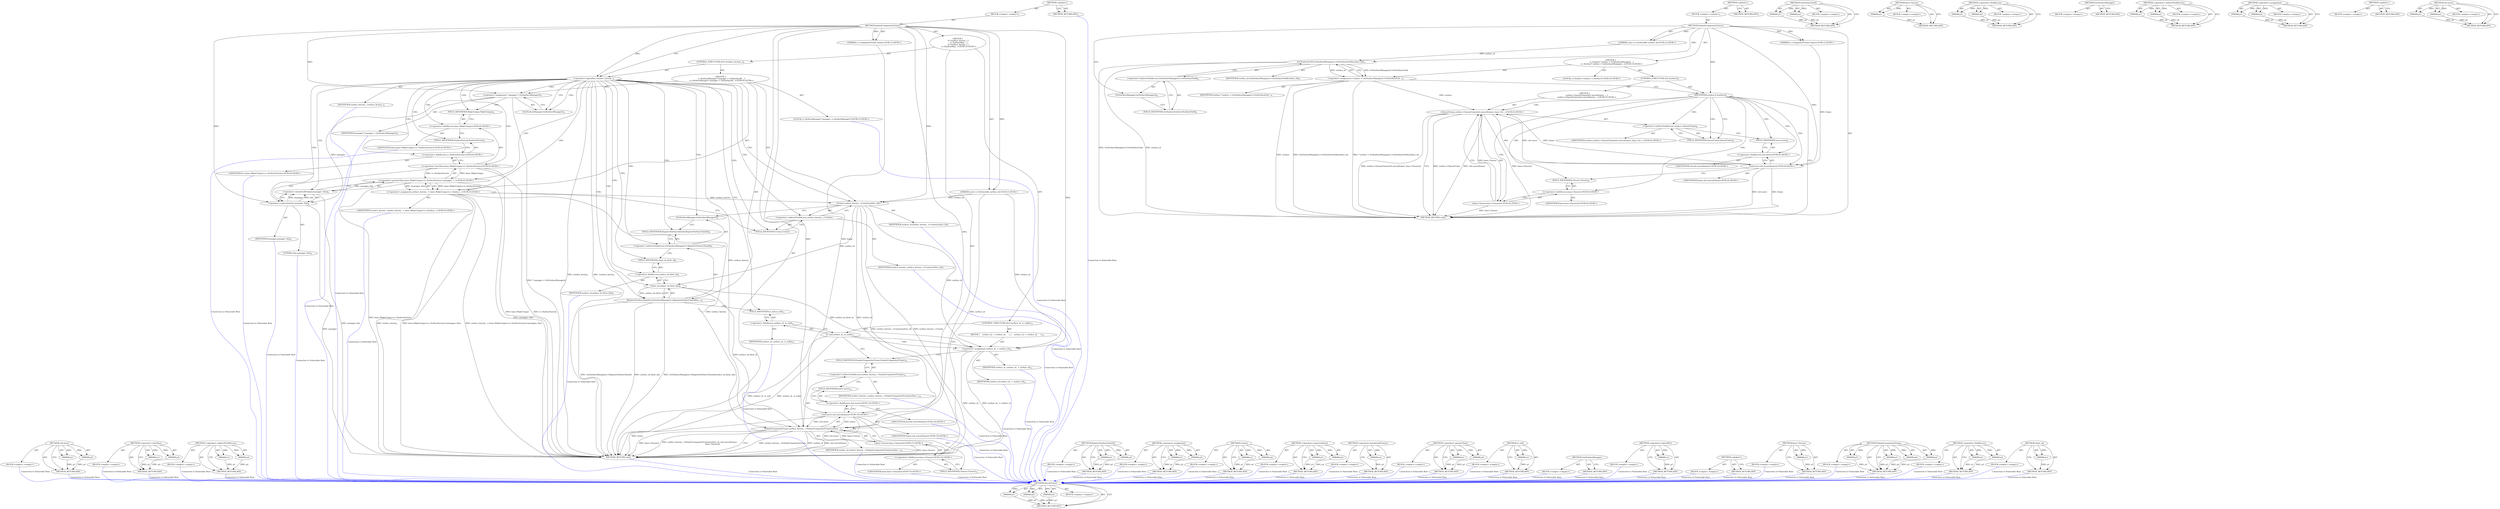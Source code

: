 digraph "client_id" {
vulnerable_75 [label=<(METHOD,QueueFrame)>];
vulnerable_76 [label=<(PARAM,p1)>];
vulnerable_77 [label=<(PARAM,p2)>];
vulnerable_78 [label=<(PARAM,p3)>];
vulnerable_79 [label=<(BLOCK,&lt;empty&gt;,&lt;empty&gt;)>];
vulnerable_80 [label=<(METHOD_RETURN,ANY)>];
vulnerable_6 [label=<(METHOD,&lt;global&gt;)<SUB>1</SUB>>];
vulnerable_7 [label=<(BLOCK,&lt;empty&gt;,&lt;empty&gt;)<SUB>1</SUB>>];
vulnerable_8 [label=<(METHOD,SubmitCompositorFrame)<SUB>1</SUB>>];
vulnerable_9 [label="<(PARAM,const cc::SurfaceId&amp; surface_id)<SUB>2</SUB>>"];
vulnerable_10 [label="<(PARAM,cc::CompositorFrame frame)<SUB>3</SUB>>"];
vulnerable_11 [label="<(BLOCK,{
    cc::Surface* surface = GetSurfaceManager(...,{
    cc::Surface* surface = GetSurfaceManager(...)<SUB>3</SUB>>"];
vulnerable_12 [label="<(LOCAL,cc.Surface* surface: cc.Surface*)<SUB>4</SUB>>"];
vulnerable_13 [label=<(&lt;operator&gt;.assignment,* surface = GetSurfaceManager()-&gt;GetSurfaceForI...)<SUB>4</SUB>>];
vulnerable_14 [label=<(IDENTIFIER,surface,* surface = GetSurfaceManager()-&gt;GetSurfaceForI...)<SUB>4</SUB>>];
vulnerable_15 [label=<(GetSurfaceForId,GetSurfaceManager()-&gt;GetSurfaceForId(surface_id))<SUB>4</SUB>>];
vulnerable_16 [label=<(&lt;operator&gt;.indirectFieldAccess,GetSurfaceManager()-&gt;GetSurfaceForId)<SUB>4</SUB>>];
vulnerable_17 [label=<(GetSurfaceManager,GetSurfaceManager())<SUB>4</SUB>>];
vulnerable_18 [label=<(FIELD_IDENTIFIER,GetSurfaceForId,GetSurfaceForId)<SUB>4</SUB>>];
vulnerable_19 [label=<(IDENTIFIER,surface_id,GetSurfaceManager()-&gt;GetSurfaceForId(surface_id))<SUB>4</SUB>>];
vulnerable_20 [label=<(CONTROL_STRUCTURE,IF,if (surface))<SUB>5</SUB>>];
vulnerable_21 [label=<(IDENTIFIER,surface,if (surface))<SUB>5</SUB>>];
vulnerable_22 [label="<(BLOCK,{
        surface-&gt;QueueFrame(std::move(frame),...,{
        surface-&gt;QueueFrame(std::move(frame),...)<SUB>5</SUB>>"];
vulnerable_23 [label="<(QueueFrame,surface-&gt;QueueFrame(std::move(frame), base::Clo...)<SUB>6</SUB>>"];
vulnerable_24 [label=<(&lt;operator&gt;.indirectFieldAccess,surface-&gt;QueueFrame)<SUB>6</SUB>>];
vulnerable_25 [label="<(IDENTIFIER,surface,surface-&gt;QueueFrame(std::move(frame), base::Clo...)<SUB>6</SUB>>"];
vulnerable_26 [label=<(FIELD_IDENTIFIER,QueueFrame,QueueFrame)<SUB>6</SUB>>];
vulnerable_27 [label="<(std.move,std::move(frame))<SUB>6</SUB>>"];
vulnerable_28 [label="<(&lt;operator&gt;.fieldAccess,std::move)<SUB>6</SUB>>"];
vulnerable_29 [label="<(IDENTIFIER,std,std::move(frame))<SUB>6</SUB>>"];
vulnerable_30 [label=<(FIELD_IDENTIFIER,move,move)<SUB>6</SUB>>];
vulnerable_31 [label="<(IDENTIFIER,frame,std::move(frame))<SUB>6</SUB>>"];
vulnerable_32 [label="<(base.Closure,base::Closure())<SUB>6</SUB>>"];
vulnerable_33 [label="<(&lt;operator&gt;.fieldAccess,base::Closure)<SUB>6</SUB>>"];
vulnerable_34 [label="<(IDENTIFIER,base,base::Closure())<SUB>6</SUB>>"];
vulnerable_35 [label=<(FIELD_IDENTIFIER,Closure,Closure)<SUB>6</SUB>>];
vulnerable_36 [label=<(METHOD_RETURN,void)<SUB>1</SUB>>];
vulnerable_38 [label=<(METHOD_RETURN,ANY)<SUB>1</SUB>>];
vulnerable_62 [label=<(METHOD,GetSurfaceForId)>];
vulnerable_63 [label=<(PARAM,p1)>];
vulnerable_64 [label=<(PARAM,p2)>];
vulnerable_65 [label=<(BLOCK,&lt;empty&gt;,&lt;empty&gt;)>];
vulnerable_66 [label=<(METHOD_RETURN,ANY)>];
vulnerable_91 [label=<(METHOD,base.Closure)>];
vulnerable_92 [label=<(PARAM,p1)>];
vulnerable_93 [label=<(BLOCK,&lt;empty&gt;,&lt;empty&gt;)>];
vulnerable_94 [label=<(METHOD_RETURN,ANY)>];
vulnerable_86 [label=<(METHOD,&lt;operator&gt;.fieldAccess)>];
vulnerable_87 [label=<(PARAM,p1)>];
vulnerable_88 [label=<(PARAM,p2)>];
vulnerable_89 [label=<(BLOCK,&lt;empty&gt;,&lt;empty&gt;)>];
vulnerable_90 [label=<(METHOD_RETURN,ANY)>];
vulnerable_72 [label=<(METHOD,GetSurfaceManager)>];
vulnerable_73 [label=<(BLOCK,&lt;empty&gt;,&lt;empty&gt;)>];
vulnerable_74 [label=<(METHOD_RETURN,ANY)>];
vulnerable_67 [label=<(METHOD,&lt;operator&gt;.indirectFieldAccess)>];
vulnerable_68 [label=<(PARAM,p1)>];
vulnerable_69 [label=<(PARAM,p2)>];
vulnerable_70 [label=<(BLOCK,&lt;empty&gt;,&lt;empty&gt;)>];
vulnerable_71 [label=<(METHOD_RETURN,ANY)>];
vulnerable_57 [label=<(METHOD,&lt;operator&gt;.assignment)>];
vulnerable_58 [label=<(PARAM,p1)>];
vulnerable_59 [label=<(PARAM,p2)>];
vulnerable_60 [label=<(BLOCK,&lt;empty&gt;,&lt;empty&gt;)>];
vulnerable_61 [label=<(METHOD_RETURN,ANY)>];
vulnerable_51 [label=<(METHOD,&lt;global&gt;)<SUB>1</SUB>>];
vulnerable_52 [label=<(BLOCK,&lt;empty&gt;,&lt;empty&gt;)>];
vulnerable_53 [label=<(METHOD_RETURN,ANY)>];
vulnerable_81 [label=<(METHOD,std.move)>];
vulnerable_82 [label=<(PARAM,p1)>];
vulnerable_83 [label=<(PARAM,p2)>];
vulnerable_84 [label=<(BLOCK,&lt;empty&gt;,&lt;empty&gt;)>];
vulnerable_85 [label=<(METHOD_RETURN,ANY)>];
fixed_157 [label=<(METHOD,std.move)>];
fixed_158 [label=<(PARAM,p1)>];
fixed_159 [label=<(PARAM,p2)>];
fixed_160 [label=<(BLOCK,&lt;empty&gt;,&lt;empty&gt;)>];
fixed_161 [label=<(METHOD_RETURN,ANY)>];
fixed_108 [label=<(METHOD,&lt;operator&gt;.lessThan)>];
fixed_109 [label=<(PARAM,p1)>];
fixed_110 [label=<(PARAM,p2)>];
fixed_111 [label=<(BLOCK,&lt;empty&gt;,&lt;empty&gt;)>];
fixed_112 [label=<(METHOD_RETURN,ANY)>];
fixed_132 [label=<(METHOD,&lt;operator&gt;.indirectFieldAccess)>];
fixed_133 [label=<(PARAM,p1)>];
fixed_134 [label=<(PARAM,p2)>];
fixed_135 [label=<(BLOCK,&lt;empty&gt;,&lt;empty&gt;)>];
fixed_136 [label=<(METHOD_RETURN,ANY)>];
fixed_6 [label=<(METHOD,&lt;global&gt;)<SUB>1</SUB>>];
fixed_7 [label=<(BLOCK,&lt;empty&gt;,&lt;empty&gt;)<SUB>1</SUB>>];
fixed_8 [label=<(METHOD,SubmitCompositorFrame)<SUB>1</SUB>>];
fixed_9 [label="<(PARAM,const cc::SurfaceId&amp; surface_id)<SUB>2</SUB>>"];
fixed_10 [label="<(PARAM,cc::CompositorFrame frame)<SUB>3</SUB>>"];
fixed_11 [label="<(BLOCK,{
  if (!surface_factory_) {
    cc::SurfaceMan...,{
  if (!surface_factory_) {
    cc::SurfaceMan...)<SUB>3</SUB>>"];
fixed_12 [label=<(CONTROL_STRUCTURE,IF,if (!surface_factory_))<SUB>4</SUB>>];
fixed_13 [label=<(&lt;operator&gt;.logicalNot,!surface_factory_)<SUB>4</SUB>>];
fixed_14 [label=<(IDENTIFIER,surface_factory_,!surface_factory_)<SUB>4</SUB>>];
fixed_15 [label="<(BLOCK,{
    cc::SurfaceManager* manager = GetSurfaceM...,{
    cc::SurfaceManager* manager = GetSurfaceM...)<SUB>4</SUB>>"];
fixed_16 [label="<(LOCAL,cc.SurfaceManager* manager: cc.SurfaceManager*)<SUB>5</SUB>>"];
fixed_17 [label=<(&lt;operator&gt;.assignment,* manager = GetSurfaceManager())<SUB>5</SUB>>];
fixed_18 [label=<(IDENTIFIER,manager,* manager = GetSurfaceManager())<SUB>5</SUB>>];
fixed_19 [label=<(GetSurfaceManager,GetSurfaceManager())<SUB>5</SUB>>];
fixed_20 [label="<(&lt;operator&gt;.assignment,surface_factory_ = base::MakeUnique&lt;cc::Surface...)<SUB>6</SUB>>"];
fixed_21 [label="<(IDENTIFIER,surface_factory_,surface_factory_ = base::MakeUnique&lt;cc::Surface...)<SUB>6</SUB>>"];
fixed_22 [label="<(&lt;operator&gt;.greaterThan,base::MakeUnique&lt;cc::SurfaceFactory&gt;(manager, t...)<SUB>6</SUB>>"];
fixed_23 [label="<(&lt;operator&gt;.lessThan,base::MakeUnique&lt;cc::SurfaceFactory)<SUB>6</SUB>>"];
fixed_24 [label="<(&lt;operator&gt;.fieldAccess,base::MakeUnique)<SUB>6</SUB>>"];
fixed_25 [label="<(IDENTIFIER,base,base::MakeUnique&lt;cc::SurfaceFactory)<SUB>6</SUB>>"];
fixed_26 [label=<(FIELD_IDENTIFIER,MakeUnique,MakeUnique)<SUB>6</SUB>>];
fixed_27 [label="<(&lt;operator&gt;.fieldAccess,cc::SurfaceFactory)<SUB>6</SUB>>"];
fixed_28 [label="<(IDENTIFIER,cc,base::MakeUnique&lt;cc::SurfaceFactory)<SUB>6</SUB>>"];
fixed_29 [label=<(FIELD_IDENTIFIER,SurfaceFactory,SurfaceFactory)<SUB>6</SUB>>];
fixed_30 [label=<(&lt;operator&gt;.bracketedPrimary,(manager, this))<SUB>6</SUB>>];
fixed_31 [label=<(&lt;operator&gt;.expressionList,manager, this)<SUB>6</SUB>>];
fixed_32 [label=<(IDENTIFIER,manager,manager, this)<SUB>6</SUB>>];
fixed_33 [label=<(LITERAL,this,manager, this)<SUB>6</SUB>>];
fixed_34 [label=<(Create,surface_factory_-&gt;Create(surface_id))<SUB>7</SUB>>];
fixed_35 [label=<(&lt;operator&gt;.indirectFieldAccess,surface_factory_-&gt;Create)<SUB>7</SUB>>];
fixed_36 [label=<(IDENTIFIER,surface_factory_,surface_factory_-&gt;Create(surface_id))<SUB>7</SUB>>];
fixed_37 [label=<(FIELD_IDENTIFIER,Create,Create)<SUB>7</SUB>>];
fixed_38 [label=<(IDENTIFIER,surface_id,surface_factory_-&gt;Create(surface_id))<SUB>7</SUB>>];
fixed_39 [label=<(RegisterSurfaceClientId,GetSurfaceManager()-&gt;RegisterSurfaceClientId(su...)<SUB>9</SUB>>];
fixed_40 [label=<(&lt;operator&gt;.indirectFieldAccess,GetSurfaceManager()-&gt;RegisterSurfaceClientId)<SUB>9</SUB>>];
fixed_41 [label=<(GetSurfaceManager,GetSurfaceManager())<SUB>9</SUB>>];
fixed_42 [label=<(FIELD_IDENTIFIER,RegisterSurfaceClientId,RegisterSurfaceClientId)<SUB>9</SUB>>];
fixed_43 [label=<(client_id,surface_id.client_id())<SUB>9</SUB>>];
fixed_44 [label=<(&lt;operator&gt;.fieldAccess,surface_id.client_id)<SUB>9</SUB>>];
fixed_45 [label=<(IDENTIFIER,surface_id,surface_id.client_id())<SUB>9</SUB>>];
fixed_46 [label=<(FIELD_IDENTIFIER,client_id,client_id)<SUB>9</SUB>>];
fixed_47 [label=<(CONTROL_STRUCTURE,IF,if (surface_id_.is_null()))<SUB>11</SUB>>];
fixed_48 [label=<(is_null,surface_id_.is_null())<SUB>11</SUB>>];
fixed_49 [label=<(&lt;operator&gt;.fieldAccess,surface_id_.is_null)<SUB>11</SUB>>];
fixed_50 [label=<(IDENTIFIER,surface_id_,surface_id_.is_null())<SUB>11</SUB>>];
fixed_51 [label=<(FIELD_IDENTIFIER,is_null,is_null)<SUB>11</SUB>>];
fixed_52 [label=<(BLOCK,{
    surface_id_ = surface_id;
     },{
    surface_id_ = surface_id;
     })<SUB>11</SUB>>];
fixed_53 [label=<(&lt;operator&gt;.assignment,surface_id_ = surface_id)<SUB>12</SUB>>];
fixed_54 [label=<(IDENTIFIER,surface_id_,surface_id_ = surface_id)<SUB>12</SUB>>];
fixed_55 [label=<(IDENTIFIER,surface_id,surface_id_ = surface_id)<SUB>12</SUB>>];
fixed_56 [label=<(SubmitCompositorFrame,surface_factory_-&gt;SubmitCompositorFrame(surface...)<SUB>14</SUB>>];
fixed_57 [label=<(&lt;operator&gt;.indirectFieldAccess,surface_factory_-&gt;SubmitCompositorFrame)<SUB>14</SUB>>];
fixed_58 [label=<(IDENTIFIER,surface_factory_,surface_factory_-&gt;SubmitCompositorFrame(surface...)<SUB>14</SUB>>];
fixed_59 [label=<(FIELD_IDENTIFIER,SubmitCompositorFrame,SubmitCompositorFrame)<SUB>14</SUB>>];
fixed_60 [label=<(IDENTIFIER,surface_id,surface_factory_-&gt;SubmitCompositorFrame(surface...)<SUB>14</SUB>>];
fixed_61 [label="<(std.move,std::move(frame))<SUB>14</SUB>>"];
fixed_62 [label="<(&lt;operator&gt;.fieldAccess,std::move)<SUB>14</SUB>>"];
fixed_63 [label="<(IDENTIFIER,std,std::move(frame))<SUB>14</SUB>>"];
fixed_64 [label=<(FIELD_IDENTIFIER,move,move)<SUB>14</SUB>>];
fixed_65 [label="<(IDENTIFIER,frame,std::move(frame))<SUB>14</SUB>>"];
fixed_66 [label="<(base.Closure,base::Closure())<SUB>15</SUB>>"];
fixed_67 [label="<(&lt;operator&gt;.fieldAccess,base::Closure)<SUB>15</SUB>>"];
fixed_68 [label="<(IDENTIFIER,base,base::Closure())<SUB>15</SUB>>"];
fixed_69 [label=<(FIELD_IDENTIFIER,Closure,Closure)<SUB>15</SUB>>];
fixed_70 [label=<(METHOD_RETURN,void)<SUB>1</SUB>>];
fixed_72 [label=<(METHOD_RETURN,ANY)<SUB>1</SUB>>];
fixed_137 [label=<(METHOD,RegisterSurfaceClientId)>];
fixed_138 [label=<(PARAM,p1)>];
fixed_139 [label=<(PARAM,p2)>];
fixed_140 [label=<(BLOCK,&lt;empty&gt;,&lt;empty&gt;)>];
fixed_141 [label=<(METHOD_RETURN,ANY)>];
fixed_95 [label=<(METHOD,&lt;operator&gt;.assignment)>];
fixed_96 [label=<(PARAM,p1)>];
fixed_97 [label=<(PARAM,p2)>];
fixed_98 [label=<(BLOCK,&lt;empty&gt;,&lt;empty&gt;)>];
fixed_99 [label=<(METHOD_RETURN,ANY)>];
fixed_127 [label=<(METHOD,Create)>];
fixed_128 [label=<(PARAM,p1)>];
fixed_129 [label=<(PARAM,p2)>];
fixed_130 [label=<(BLOCK,&lt;empty&gt;,&lt;empty&gt;)>];
fixed_131 [label=<(METHOD_RETURN,ANY)>];
fixed_122 [label=<(METHOD,&lt;operator&gt;.expressionList)>];
fixed_123 [label=<(PARAM,p1)>];
fixed_124 [label=<(PARAM,p2)>];
fixed_125 [label=<(BLOCK,&lt;empty&gt;,&lt;empty&gt;)>];
fixed_126 [label=<(METHOD_RETURN,ANY)>];
fixed_118 [label=<(METHOD,&lt;operator&gt;.bracketedPrimary)>];
fixed_119 [label=<(PARAM,p1)>];
fixed_120 [label=<(BLOCK,&lt;empty&gt;,&lt;empty&gt;)>];
fixed_121 [label=<(METHOD_RETURN,ANY)>];
fixed_103 [label=<(METHOD,&lt;operator&gt;.greaterThan)>];
fixed_104 [label=<(PARAM,p1)>];
fixed_105 [label=<(PARAM,p2)>];
fixed_106 [label=<(BLOCK,&lt;empty&gt;,&lt;empty&gt;)>];
fixed_107 [label=<(METHOD_RETURN,ANY)>];
fixed_146 [label=<(METHOD,is_null)>];
fixed_147 [label=<(PARAM,p1)>];
fixed_148 [label=<(BLOCK,&lt;empty&gt;,&lt;empty&gt;)>];
fixed_149 [label=<(METHOD_RETURN,ANY)>];
fixed_100 [label=<(METHOD,GetSurfaceManager)>];
fixed_101 [label=<(BLOCK,&lt;empty&gt;,&lt;empty&gt;)>];
fixed_102 [label=<(METHOD_RETURN,ANY)>];
fixed_91 [label=<(METHOD,&lt;operator&gt;.logicalNot)>];
fixed_92 [label=<(PARAM,p1)>];
fixed_93 [label=<(BLOCK,&lt;empty&gt;,&lt;empty&gt;)>];
fixed_94 [label=<(METHOD_RETURN,ANY)>];
fixed_85 [label=<(METHOD,&lt;global&gt;)<SUB>1</SUB>>];
fixed_86 [label=<(BLOCK,&lt;empty&gt;,&lt;empty&gt;)>];
fixed_87 [label=<(METHOD_RETURN,ANY)>];
fixed_162 [label=<(METHOD,base.Closure)>];
fixed_163 [label=<(PARAM,p1)>];
fixed_164 [label=<(BLOCK,&lt;empty&gt;,&lt;empty&gt;)>];
fixed_165 [label=<(METHOD_RETURN,ANY)>];
fixed_150 [label=<(METHOD,SubmitCompositorFrame)>];
fixed_151 [label=<(PARAM,p1)>];
fixed_152 [label=<(PARAM,p2)>];
fixed_153 [label=<(PARAM,p3)>];
fixed_154 [label=<(PARAM,p4)>];
fixed_155 [label=<(BLOCK,&lt;empty&gt;,&lt;empty&gt;)>];
fixed_156 [label=<(METHOD_RETURN,ANY)>];
fixed_113 [label=<(METHOD,&lt;operator&gt;.fieldAccess)>];
fixed_114 [label=<(PARAM,p1)>];
fixed_115 [label=<(PARAM,p2)>];
fixed_116 [label=<(BLOCK,&lt;empty&gt;,&lt;empty&gt;)>];
fixed_117 [label=<(METHOD_RETURN,ANY)>];
fixed_142 [label=<(METHOD,client_id)>];
fixed_143 [label=<(PARAM,p1)>];
fixed_144 [label=<(BLOCK,&lt;empty&gt;,&lt;empty&gt;)>];
fixed_145 [label=<(METHOD_RETURN,ANY)>];
vulnerable_75 -> vulnerable_76  [key=0, label="AST: "];
vulnerable_75 -> vulnerable_76  [key=1, label="DDG: "];
vulnerable_75 -> vulnerable_79  [key=0, label="AST: "];
vulnerable_75 -> vulnerable_77  [key=0, label="AST: "];
vulnerable_75 -> vulnerable_77  [key=1, label="DDG: "];
vulnerable_75 -> vulnerable_80  [key=0, label="AST: "];
vulnerable_75 -> vulnerable_80  [key=1, label="CFG: "];
vulnerable_75 -> vulnerable_78  [key=0, label="AST: "];
vulnerable_75 -> vulnerable_78  [key=1, label="DDG: "];
vulnerable_76 -> vulnerable_80  [key=0, label="DDG: p1"];
vulnerable_77 -> vulnerable_80  [key=0, label="DDG: p2"];
vulnerable_78 -> vulnerable_80  [key=0, label="DDG: p3"];
vulnerable_6 -> vulnerable_7  [key=0, label="AST: "];
vulnerable_6 -> vulnerable_38  [key=0, label="AST: "];
vulnerable_6 -> vulnerable_38  [key=1, label="CFG: "];
vulnerable_7 -> vulnerable_8  [key=0, label="AST: "];
vulnerable_8 -> vulnerable_9  [key=0, label="AST: "];
vulnerable_8 -> vulnerable_9  [key=1, label="DDG: "];
vulnerable_8 -> vulnerable_10  [key=0, label="AST: "];
vulnerable_8 -> vulnerable_10  [key=1, label="DDG: "];
vulnerable_8 -> vulnerable_11  [key=0, label="AST: "];
vulnerable_8 -> vulnerable_36  [key=0, label="AST: "];
vulnerable_8 -> vulnerable_17  [key=0, label="CFG: "];
vulnerable_8 -> vulnerable_21  [key=0, label="DDG: "];
vulnerable_8 -> vulnerable_15  [key=0, label="DDG: "];
vulnerable_8 -> vulnerable_27  [key=0, label="DDG: "];
vulnerable_9 -> vulnerable_15  [key=0, label="DDG: surface_id"];
vulnerable_10 -> vulnerable_27  [key=0, label="DDG: frame"];
vulnerable_11 -> vulnerable_12  [key=0, label="AST: "];
vulnerable_11 -> vulnerable_13  [key=0, label="AST: "];
vulnerable_11 -> vulnerable_20  [key=0, label="AST: "];
vulnerable_13 -> vulnerable_14  [key=0, label="AST: "];
vulnerable_13 -> vulnerable_15  [key=0, label="AST: "];
vulnerable_13 -> vulnerable_21  [key=0, label="CFG: "];
vulnerable_13 -> vulnerable_36  [key=0, label="DDG: surface"];
vulnerable_13 -> vulnerable_36  [key=1, label="DDG: GetSurfaceManager()-&gt;GetSurfaceForId(surface_id)"];
vulnerable_13 -> vulnerable_36  [key=2, label="DDG: * surface = GetSurfaceManager()-&gt;GetSurfaceForId(surface_id)"];
vulnerable_13 -> vulnerable_23  [key=0, label="DDG: surface"];
vulnerable_15 -> vulnerable_16  [key=0, label="AST: "];
vulnerable_15 -> vulnerable_19  [key=0, label="AST: "];
vulnerable_15 -> vulnerable_13  [key=0, label="CFG: "];
vulnerable_15 -> vulnerable_13  [key=1, label="DDG: GetSurfaceManager()-&gt;GetSurfaceForId"];
vulnerable_15 -> vulnerable_13  [key=2, label="DDG: surface_id"];
vulnerable_15 -> vulnerable_36  [key=0, label="DDG: GetSurfaceManager()-&gt;GetSurfaceForId"];
vulnerable_15 -> vulnerable_36  [key=1, label="DDG: surface_id"];
vulnerable_16 -> vulnerable_17  [key=0, label="AST: "];
vulnerable_16 -> vulnerable_18  [key=0, label="AST: "];
vulnerable_16 -> vulnerable_15  [key=0, label="CFG: "];
vulnerable_17 -> vulnerable_18  [key=0, label="CFG: "];
vulnerable_18 -> vulnerable_16  [key=0, label="CFG: "];
vulnerable_20 -> vulnerable_21  [key=0, label="AST: "];
vulnerable_20 -> vulnerable_22  [key=0, label="AST: "];
vulnerable_21 -> vulnerable_36  [key=0, label="CFG: "];
vulnerable_21 -> vulnerable_26  [key=0, label="CFG: "];
vulnerable_21 -> vulnerable_26  [key=1, label="CDG: "];
vulnerable_21 -> vulnerable_24  [key=0, label="CDG: "];
vulnerable_21 -> vulnerable_30  [key=0, label="CDG: "];
vulnerable_21 -> vulnerable_32  [key=0, label="CDG: "];
vulnerable_21 -> vulnerable_33  [key=0, label="CDG: "];
vulnerable_21 -> vulnerable_23  [key=0, label="CDG: "];
vulnerable_21 -> vulnerable_28  [key=0, label="CDG: "];
vulnerable_21 -> vulnerable_35  [key=0, label="CDG: "];
vulnerable_21 -> vulnerable_27  [key=0, label="CDG: "];
vulnerable_22 -> vulnerable_23  [key=0, label="AST: "];
vulnerable_23 -> vulnerable_24  [key=0, label="AST: "];
vulnerable_23 -> vulnerable_27  [key=0, label="AST: "];
vulnerable_23 -> vulnerable_32  [key=0, label="AST: "];
vulnerable_23 -> vulnerable_36  [key=0, label="CFG: "];
vulnerable_23 -> vulnerable_36  [key=1, label="DDG: surface-&gt;QueueFrame"];
vulnerable_23 -> vulnerable_36  [key=2, label="DDG: std::move(frame)"];
vulnerable_23 -> vulnerable_36  [key=3, label="DDG: base::Closure()"];
vulnerable_23 -> vulnerable_36  [key=4, label="DDG: surface-&gt;QueueFrame(std::move(frame), base::Closure())"];
vulnerable_24 -> vulnerable_25  [key=0, label="AST: "];
vulnerable_24 -> vulnerable_26  [key=0, label="AST: "];
vulnerable_24 -> vulnerable_30  [key=0, label="CFG: "];
vulnerable_26 -> vulnerable_24  [key=0, label="CFG: "];
vulnerable_27 -> vulnerable_28  [key=0, label="AST: "];
vulnerable_27 -> vulnerable_31  [key=0, label="AST: "];
vulnerable_27 -> vulnerable_35  [key=0, label="CFG: "];
vulnerable_27 -> vulnerable_36  [key=0, label="DDG: std::move"];
vulnerable_27 -> vulnerable_36  [key=1, label="DDG: frame"];
vulnerable_27 -> vulnerable_23  [key=0, label="DDG: std::move"];
vulnerable_27 -> vulnerable_23  [key=1, label="DDG: frame"];
vulnerable_28 -> vulnerable_29  [key=0, label="AST: "];
vulnerable_28 -> vulnerable_30  [key=0, label="AST: "];
vulnerable_28 -> vulnerable_27  [key=0, label="CFG: "];
vulnerable_30 -> vulnerable_28  [key=0, label="CFG: "];
vulnerable_32 -> vulnerable_33  [key=0, label="AST: "];
vulnerable_32 -> vulnerable_23  [key=0, label="CFG: "];
vulnerable_32 -> vulnerable_23  [key=1, label="DDG: base::Closure"];
vulnerable_32 -> vulnerable_36  [key=0, label="DDG: base::Closure"];
vulnerable_33 -> vulnerable_34  [key=0, label="AST: "];
vulnerable_33 -> vulnerable_35  [key=0, label="AST: "];
vulnerable_33 -> vulnerable_32  [key=0, label="CFG: "];
vulnerable_35 -> vulnerable_33  [key=0, label="CFG: "];
vulnerable_62 -> vulnerable_63  [key=0, label="AST: "];
vulnerable_62 -> vulnerable_63  [key=1, label="DDG: "];
vulnerable_62 -> vulnerable_65  [key=0, label="AST: "];
vulnerable_62 -> vulnerable_64  [key=0, label="AST: "];
vulnerable_62 -> vulnerable_64  [key=1, label="DDG: "];
vulnerable_62 -> vulnerable_66  [key=0, label="AST: "];
vulnerable_62 -> vulnerable_66  [key=1, label="CFG: "];
vulnerable_63 -> vulnerable_66  [key=0, label="DDG: p1"];
vulnerable_64 -> vulnerable_66  [key=0, label="DDG: p2"];
vulnerable_91 -> vulnerable_92  [key=0, label="AST: "];
vulnerable_91 -> vulnerable_92  [key=1, label="DDG: "];
vulnerable_91 -> vulnerable_93  [key=0, label="AST: "];
vulnerable_91 -> vulnerable_94  [key=0, label="AST: "];
vulnerable_91 -> vulnerable_94  [key=1, label="CFG: "];
vulnerable_92 -> vulnerable_94  [key=0, label="DDG: p1"];
vulnerable_86 -> vulnerable_87  [key=0, label="AST: "];
vulnerable_86 -> vulnerable_87  [key=1, label="DDG: "];
vulnerable_86 -> vulnerable_89  [key=0, label="AST: "];
vulnerable_86 -> vulnerable_88  [key=0, label="AST: "];
vulnerable_86 -> vulnerable_88  [key=1, label="DDG: "];
vulnerable_86 -> vulnerable_90  [key=0, label="AST: "];
vulnerable_86 -> vulnerable_90  [key=1, label="CFG: "];
vulnerable_87 -> vulnerable_90  [key=0, label="DDG: p1"];
vulnerable_88 -> vulnerable_90  [key=0, label="DDG: p2"];
vulnerable_72 -> vulnerable_73  [key=0, label="AST: "];
vulnerable_72 -> vulnerable_74  [key=0, label="AST: "];
vulnerable_72 -> vulnerable_74  [key=1, label="CFG: "];
vulnerable_67 -> vulnerable_68  [key=0, label="AST: "];
vulnerable_67 -> vulnerable_68  [key=1, label="DDG: "];
vulnerable_67 -> vulnerable_70  [key=0, label="AST: "];
vulnerable_67 -> vulnerable_69  [key=0, label="AST: "];
vulnerable_67 -> vulnerable_69  [key=1, label="DDG: "];
vulnerable_67 -> vulnerable_71  [key=0, label="AST: "];
vulnerable_67 -> vulnerable_71  [key=1, label="CFG: "];
vulnerable_68 -> vulnerable_71  [key=0, label="DDG: p1"];
vulnerable_69 -> vulnerable_71  [key=0, label="DDG: p2"];
vulnerable_57 -> vulnerable_58  [key=0, label="AST: "];
vulnerable_57 -> vulnerable_58  [key=1, label="DDG: "];
vulnerable_57 -> vulnerable_60  [key=0, label="AST: "];
vulnerable_57 -> vulnerable_59  [key=0, label="AST: "];
vulnerable_57 -> vulnerable_59  [key=1, label="DDG: "];
vulnerable_57 -> vulnerable_61  [key=0, label="AST: "];
vulnerable_57 -> vulnerable_61  [key=1, label="CFG: "];
vulnerable_58 -> vulnerable_61  [key=0, label="DDG: p1"];
vulnerable_59 -> vulnerable_61  [key=0, label="DDG: p2"];
vulnerable_51 -> vulnerable_52  [key=0, label="AST: "];
vulnerable_51 -> vulnerable_53  [key=0, label="AST: "];
vulnerable_51 -> vulnerable_53  [key=1, label="CFG: "];
vulnerable_81 -> vulnerable_82  [key=0, label="AST: "];
vulnerable_81 -> vulnerable_82  [key=1, label="DDG: "];
vulnerable_81 -> vulnerable_84  [key=0, label="AST: "];
vulnerable_81 -> vulnerable_83  [key=0, label="AST: "];
vulnerable_81 -> vulnerable_83  [key=1, label="DDG: "];
vulnerable_81 -> vulnerable_85  [key=0, label="AST: "];
vulnerable_81 -> vulnerable_85  [key=1, label="CFG: "];
vulnerable_82 -> vulnerable_85  [key=0, label="DDG: p1"];
vulnerable_83 -> vulnerable_85  [key=0, label="DDG: p2"];
fixed_157 -> fixed_158  [key=0, label="AST: "];
fixed_157 -> fixed_158  [key=1, label="DDG: "];
fixed_157 -> fixed_160  [key=0, label="AST: "];
fixed_157 -> fixed_159  [key=0, label="AST: "];
fixed_157 -> fixed_159  [key=1, label="DDG: "];
fixed_157 -> fixed_161  [key=0, label="AST: "];
fixed_157 -> fixed_161  [key=1, label="CFG: "];
fixed_158 -> fixed_161  [key=0, label="DDG: p1"];
fixed_159 -> fixed_161  [key=0, label="DDG: p2"];
fixed_160 -> vulnerable_75  [color=blue, key=0, label="Connection to Vulnerable Root", penwidth="2.0", style=dashed];
fixed_161 -> vulnerable_75  [color=blue, key=0, label="Connection to Vulnerable Root", penwidth="2.0", style=dashed];
fixed_108 -> fixed_109  [key=0, label="AST: "];
fixed_108 -> fixed_109  [key=1, label="DDG: "];
fixed_108 -> fixed_111  [key=0, label="AST: "];
fixed_108 -> fixed_110  [key=0, label="AST: "];
fixed_108 -> fixed_110  [key=1, label="DDG: "];
fixed_108 -> fixed_112  [key=0, label="AST: "];
fixed_108 -> fixed_112  [key=1, label="CFG: "];
fixed_109 -> fixed_112  [key=0, label="DDG: p1"];
fixed_110 -> fixed_112  [key=0, label="DDG: p2"];
fixed_111 -> vulnerable_75  [color=blue, key=0, label="Connection to Vulnerable Root", penwidth="2.0", style=dashed];
fixed_112 -> vulnerable_75  [color=blue, key=0, label="Connection to Vulnerable Root", penwidth="2.0", style=dashed];
fixed_132 -> fixed_133  [key=0, label="AST: "];
fixed_132 -> fixed_133  [key=1, label="DDG: "];
fixed_132 -> fixed_135  [key=0, label="AST: "];
fixed_132 -> fixed_134  [key=0, label="AST: "];
fixed_132 -> fixed_134  [key=1, label="DDG: "];
fixed_132 -> fixed_136  [key=0, label="AST: "];
fixed_132 -> fixed_136  [key=1, label="CFG: "];
fixed_133 -> fixed_136  [key=0, label="DDG: p1"];
fixed_134 -> fixed_136  [key=0, label="DDG: p2"];
fixed_135 -> vulnerable_75  [color=blue, key=0, label="Connection to Vulnerable Root", penwidth="2.0", style=dashed];
fixed_136 -> vulnerable_75  [color=blue, key=0, label="Connection to Vulnerable Root", penwidth="2.0", style=dashed];
fixed_6 -> fixed_7  [key=0, label="AST: "];
fixed_6 -> fixed_72  [key=0, label="AST: "];
fixed_6 -> fixed_72  [key=1, label="CFG: "];
fixed_7 -> fixed_8  [key=0, label="AST: "];
fixed_8 -> fixed_9  [key=0, label="AST: "];
fixed_8 -> fixed_9  [key=1, label="DDG: "];
fixed_8 -> fixed_10  [key=0, label="AST: "];
fixed_8 -> fixed_10  [key=1, label="DDG: "];
fixed_8 -> fixed_11  [key=0, label="AST: "];
fixed_8 -> fixed_70  [key=0, label="AST: "];
fixed_8 -> fixed_13  [key=0, label="CFG: "];
fixed_8 -> fixed_13  [key=1, label="DDG: "];
fixed_8 -> fixed_56  [key=0, label="DDG: "];
fixed_8 -> fixed_17  [key=0, label="DDG: "];
fixed_8 -> fixed_53  [key=0, label="DDG: "];
fixed_8 -> fixed_61  [key=0, label="DDG: "];
fixed_8 -> fixed_34  [key=0, label="DDG: "];
fixed_8 -> fixed_31  [key=0, label="DDG: "];
fixed_9 -> fixed_56  [key=0, label="DDG: surface_id"];
fixed_9 -> fixed_53  [key=0, label="DDG: surface_id"];
fixed_9 -> fixed_34  [key=0, label="DDG: surface_id"];
fixed_10 -> fixed_61  [key=0, label="DDG: frame"];
fixed_11 -> fixed_12  [key=0, label="AST: "];
fixed_11 -> fixed_47  [key=0, label="AST: "];
fixed_11 -> fixed_56  [key=0, label="AST: "];
fixed_12 -> fixed_13  [key=0, label="AST: "];
fixed_12 -> fixed_15  [key=0, label="AST: "];
fixed_13 -> fixed_14  [key=0, label="AST: "];
fixed_13 -> fixed_19  [key=0, label="CFG: "];
fixed_13 -> fixed_19  [key=1, label="CDG: "];
fixed_13 -> fixed_51  [key=0, label="CFG: "];
fixed_13 -> fixed_70  [key=0, label="DDG: surface_factory_"];
fixed_13 -> fixed_70  [key=1, label="DDG: !surface_factory_"];
fixed_13 -> fixed_56  [key=0, label="DDG: surface_factory_"];
fixed_13 -> fixed_24  [key=0, label="CDG: "];
fixed_13 -> fixed_17  [key=0, label="CDG: "];
fixed_13 -> fixed_30  [key=0, label="CDG: "];
fixed_13 -> fixed_34  [key=0, label="CDG: "];
fixed_13 -> fixed_26  [key=0, label="CDG: "];
fixed_13 -> fixed_42  [key=0, label="CDG: "];
fixed_13 -> fixed_23  [key=0, label="CDG: "];
fixed_13 -> fixed_37  [key=0, label="CDG: "];
fixed_13 -> fixed_46  [key=0, label="CDG: "];
fixed_13 -> fixed_20  [key=0, label="CDG: "];
fixed_13 -> fixed_22  [key=0, label="CDG: "];
fixed_13 -> fixed_41  [key=0, label="CDG: "];
fixed_13 -> fixed_27  [key=0, label="CDG: "];
fixed_13 -> fixed_40  [key=0, label="CDG: "];
fixed_13 -> fixed_29  [key=0, label="CDG: "];
fixed_13 -> fixed_44  [key=0, label="CDG: "];
fixed_13 -> fixed_35  [key=0, label="CDG: "];
fixed_13 -> fixed_39  [key=0, label="CDG: "];
fixed_13 -> fixed_31  [key=0, label="CDG: "];
fixed_13 -> fixed_43  [key=0, label="CDG: "];
fixed_14 -> vulnerable_75  [color=blue, key=0, label="Connection to Vulnerable Root", penwidth="2.0", style=dashed];
fixed_15 -> fixed_16  [key=0, label="AST: "];
fixed_15 -> fixed_17  [key=0, label="AST: "];
fixed_15 -> fixed_20  [key=0, label="AST: "];
fixed_15 -> fixed_34  [key=0, label="AST: "];
fixed_15 -> fixed_39  [key=0, label="AST: "];
fixed_16 -> vulnerable_75  [color=blue, key=0, label="Connection to Vulnerable Root", penwidth="2.0", style=dashed];
fixed_17 -> fixed_18  [key=0, label="AST: "];
fixed_17 -> fixed_19  [key=0, label="AST: "];
fixed_17 -> fixed_26  [key=0, label="CFG: "];
fixed_17 -> fixed_70  [key=0, label="DDG: * manager = GetSurfaceManager()"];
fixed_17 -> fixed_31  [key=0, label="DDG: manager"];
fixed_18 -> vulnerable_75  [color=blue, key=0, label="Connection to Vulnerable Root", penwidth="2.0", style=dashed];
fixed_19 -> fixed_17  [key=0, label="CFG: "];
fixed_20 -> fixed_21  [key=0, label="AST: "];
fixed_20 -> fixed_22  [key=0, label="AST: "];
fixed_20 -> fixed_37  [key=0, label="CFG: "];
fixed_20 -> fixed_70  [key=0, label="DDG: surface_factory_"];
fixed_20 -> fixed_70  [key=1, label="DDG: base::MakeUnique&lt;cc::SurfaceFactory&gt;(manager, this)"];
fixed_20 -> fixed_70  [key=2, label="DDG: surface_factory_ = base::MakeUnique&lt;cc::SurfaceFactory&gt;(manager, this)"];
fixed_20 -> fixed_56  [key=0, label="DDG: surface_factory_"];
fixed_20 -> fixed_34  [key=0, label="DDG: surface_factory_"];
fixed_21 -> vulnerable_75  [color=blue, key=0, label="Connection to Vulnerable Root", penwidth="2.0", style=dashed];
fixed_22 -> fixed_23  [key=0, label="AST: "];
fixed_22 -> fixed_30  [key=0, label="AST: "];
fixed_22 -> fixed_20  [key=0, label="CFG: "];
fixed_22 -> fixed_20  [key=1, label="DDG: base::MakeUnique&lt;cc::SurfaceFactory"];
fixed_22 -> fixed_20  [key=2, label="DDG: (manager, this)"];
fixed_22 -> fixed_70  [key=0, label="DDG: base::MakeUnique&lt;cc::SurfaceFactory"];
fixed_22 -> fixed_70  [key=1, label="DDG: (manager, this)"];
fixed_23 -> fixed_24  [key=0, label="AST: "];
fixed_23 -> fixed_27  [key=0, label="AST: "];
fixed_23 -> fixed_31  [key=0, label="CFG: "];
fixed_23 -> fixed_70  [key=0, label="DDG: base::MakeUnique"];
fixed_23 -> fixed_70  [key=1, label="DDG: cc::SurfaceFactory"];
fixed_23 -> fixed_22  [key=0, label="DDG: base::MakeUnique"];
fixed_23 -> fixed_22  [key=1, label="DDG: cc::SurfaceFactory"];
fixed_24 -> fixed_25  [key=0, label="AST: "];
fixed_24 -> fixed_26  [key=0, label="AST: "];
fixed_24 -> fixed_29  [key=0, label="CFG: "];
fixed_25 -> vulnerable_75  [color=blue, key=0, label="Connection to Vulnerable Root", penwidth="2.0", style=dashed];
fixed_26 -> fixed_24  [key=0, label="CFG: "];
fixed_27 -> fixed_28  [key=0, label="AST: "];
fixed_27 -> fixed_29  [key=0, label="AST: "];
fixed_27 -> fixed_23  [key=0, label="CFG: "];
fixed_28 -> vulnerable_75  [color=blue, key=0, label="Connection to Vulnerable Root", penwidth="2.0", style=dashed];
fixed_29 -> fixed_27  [key=0, label="CFG: "];
fixed_30 -> fixed_31  [key=0, label="AST: "];
fixed_30 -> fixed_22  [key=0, label="CFG: "];
fixed_30 -> fixed_22  [key=1, label="DDG: manager, this"];
fixed_30 -> fixed_70  [key=0, label="DDG: manager, this"];
fixed_31 -> fixed_32  [key=0, label="AST: "];
fixed_31 -> fixed_33  [key=0, label="AST: "];
fixed_31 -> fixed_30  [key=0, label="CFG: "];
fixed_31 -> fixed_30  [key=1, label="DDG: manager"];
fixed_31 -> fixed_30  [key=2, label="DDG: this"];
fixed_31 -> fixed_70  [key=0, label="DDG: manager"];
fixed_32 -> vulnerable_75  [color=blue, key=0, label="Connection to Vulnerable Root", penwidth="2.0", style=dashed];
fixed_33 -> vulnerable_75  [color=blue, key=0, label="Connection to Vulnerable Root", penwidth="2.0", style=dashed];
fixed_34 -> fixed_35  [key=0, label="AST: "];
fixed_34 -> fixed_38  [key=0, label="AST: "];
fixed_34 -> fixed_41  [key=0, label="CFG: "];
fixed_34 -> fixed_70  [key=0, label="DDG: surface_factory_-&gt;Create"];
fixed_34 -> fixed_70  [key=1, label="DDG: surface_factory_-&gt;Create(surface_id)"];
fixed_34 -> fixed_56  [key=0, label="DDG: surface_id"];
fixed_34 -> fixed_53  [key=0, label="DDG: surface_id"];
fixed_34 -> fixed_43  [key=0, label="DDG: surface_id"];
fixed_35 -> fixed_36  [key=0, label="AST: "];
fixed_35 -> fixed_37  [key=0, label="AST: "];
fixed_35 -> fixed_34  [key=0, label="CFG: "];
fixed_36 -> vulnerable_75  [color=blue, key=0, label="Connection to Vulnerable Root", penwidth="2.0", style=dashed];
fixed_37 -> fixed_35  [key=0, label="CFG: "];
fixed_38 -> vulnerable_75  [color=blue, key=0, label="Connection to Vulnerable Root", penwidth="2.0", style=dashed];
fixed_39 -> fixed_40  [key=0, label="AST: "];
fixed_39 -> fixed_43  [key=0, label="AST: "];
fixed_39 -> fixed_51  [key=0, label="CFG: "];
fixed_39 -> fixed_70  [key=0, label="DDG: GetSurfaceManager()-&gt;RegisterSurfaceClientId"];
fixed_39 -> fixed_70  [key=1, label="DDG: surface_id.client_id()"];
fixed_39 -> fixed_70  [key=2, label="DDG: GetSurfaceManager()-&gt;RegisterSurfaceClientId(surface_id.client_id())"];
fixed_40 -> fixed_41  [key=0, label="AST: "];
fixed_40 -> fixed_42  [key=0, label="AST: "];
fixed_40 -> fixed_46  [key=0, label="CFG: "];
fixed_41 -> fixed_42  [key=0, label="CFG: "];
fixed_42 -> fixed_40  [key=0, label="CFG: "];
fixed_43 -> fixed_44  [key=0, label="AST: "];
fixed_43 -> fixed_39  [key=0, label="CFG: "];
fixed_43 -> fixed_39  [key=1, label="DDG: surface_id.client_id"];
fixed_43 -> fixed_56  [key=0, label="DDG: surface_id.client_id"];
fixed_43 -> fixed_53  [key=0, label="DDG: surface_id.client_id"];
fixed_44 -> fixed_45  [key=0, label="AST: "];
fixed_44 -> fixed_46  [key=0, label="AST: "];
fixed_44 -> fixed_43  [key=0, label="CFG: "];
fixed_45 -> vulnerable_75  [color=blue, key=0, label="Connection to Vulnerable Root", penwidth="2.0", style=dashed];
fixed_46 -> fixed_44  [key=0, label="CFG: "];
fixed_47 -> fixed_48  [key=0, label="AST: "];
fixed_47 -> fixed_52  [key=0, label="AST: "];
fixed_48 -> fixed_49  [key=0, label="AST: "];
fixed_48 -> fixed_53  [key=0, label="CFG: "];
fixed_48 -> fixed_53  [key=1, label="CDG: "];
fixed_48 -> fixed_59  [key=0, label="CFG: "];
fixed_48 -> fixed_70  [key=0, label="DDG: surface_id_.is_null"];
fixed_48 -> fixed_70  [key=1, label="DDG: surface_id_.is_null()"];
fixed_49 -> fixed_50  [key=0, label="AST: "];
fixed_49 -> fixed_51  [key=0, label="AST: "];
fixed_49 -> fixed_48  [key=0, label="CFG: "];
fixed_50 -> vulnerable_75  [color=blue, key=0, label="Connection to Vulnerable Root", penwidth="2.0", style=dashed];
fixed_51 -> fixed_49  [key=0, label="CFG: "];
fixed_52 -> fixed_53  [key=0, label="AST: "];
fixed_53 -> fixed_54  [key=0, label="AST: "];
fixed_53 -> fixed_55  [key=0, label="AST: "];
fixed_53 -> fixed_59  [key=0, label="CFG: "];
fixed_53 -> fixed_70  [key=0, label="DDG: surface_id_"];
fixed_53 -> fixed_70  [key=1, label="DDG: surface_id_ = surface_id"];
fixed_54 -> vulnerable_75  [color=blue, key=0, label="Connection to Vulnerable Root", penwidth="2.0", style=dashed];
fixed_55 -> vulnerable_75  [color=blue, key=0, label="Connection to Vulnerable Root", penwidth="2.0", style=dashed];
fixed_56 -> fixed_57  [key=0, label="AST: "];
fixed_56 -> fixed_60  [key=0, label="AST: "];
fixed_56 -> fixed_61  [key=0, label="AST: "];
fixed_56 -> fixed_66  [key=0, label="AST: "];
fixed_56 -> fixed_70  [key=0, label="CFG: "];
fixed_56 -> fixed_70  [key=1, label="DDG: surface_factory_-&gt;SubmitCompositorFrame"];
fixed_56 -> fixed_70  [key=2, label="DDG: surface_id"];
fixed_56 -> fixed_70  [key=3, label="DDG: std::move(frame)"];
fixed_56 -> fixed_70  [key=4, label="DDG: base::Closure()"];
fixed_56 -> fixed_70  [key=5, label="DDG: surface_factory_-&gt;SubmitCompositorFrame(surface_id, std::move(frame),
                                            base::Closure())"];
fixed_57 -> fixed_58  [key=0, label="AST: "];
fixed_57 -> fixed_59  [key=0, label="AST: "];
fixed_57 -> fixed_64  [key=0, label="CFG: "];
fixed_58 -> vulnerable_75  [color=blue, key=0, label="Connection to Vulnerable Root", penwidth="2.0", style=dashed];
fixed_59 -> fixed_57  [key=0, label="CFG: "];
fixed_60 -> vulnerable_75  [color=blue, key=0, label="Connection to Vulnerable Root", penwidth="2.0", style=dashed];
fixed_61 -> fixed_62  [key=0, label="AST: "];
fixed_61 -> fixed_65  [key=0, label="AST: "];
fixed_61 -> fixed_69  [key=0, label="CFG: "];
fixed_61 -> fixed_70  [key=0, label="DDG: std::move"];
fixed_61 -> fixed_70  [key=1, label="DDG: frame"];
fixed_61 -> fixed_56  [key=0, label="DDG: std::move"];
fixed_61 -> fixed_56  [key=1, label="DDG: frame"];
fixed_62 -> fixed_63  [key=0, label="AST: "];
fixed_62 -> fixed_64  [key=0, label="AST: "];
fixed_62 -> fixed_61  [key=0, label="CFG: "];
fixed_63 -> vulnerable_75  [color=blue, key=0, label="Connection to Vulnerable Root", penwidth="2.0", style=dashed];
fixed_64 -> fixed_62  [key=0, label="CFG: "];
fixed_65 -> vulnerable_75  [color=blue, key=0, label="Connection to Vulnerable Root", penwidth="2.0", style=dashed];
fixed_66 -> fixed_67  [key=0, label="AST: "];
fixed_66 -> fixed_56  [key=0, label="CFG: "];
fixed_66 -> fixed_56  [key=1, label="DDG: base::Closure"];
fixed_66 -> fixed_70  [key=0, label="DDG: base::Closure"];
fixed_67 -> fixed_68  [key=0, label="AST: "];
fixed_67 -> fixed_69  [key=0, label="AST: "];
fixed_67 -> fixed_66  [key=0, label="CFG: "];
fixed_68 -> vulnerable_75  [color=blue, key=0, label="Connection to Vulnerable Root", penwidth="2.0", style=dashed];
fixed_69 -> fixed_67  [key=0, label="CFG: "];
fixed_70 -> vulnerable_75  [color=blue, key=0, label="Connection to Vulnerable Root", penwidth="2.0", style=dashed];
fixed_72 -> vulnerable_75  [color=blue, key=0, label="Connection to Vulnerable Root", penwidth="2.0", style=dashed];
fixed_137 -> fixed_138  [key=0, label="AST: "];
fixed_137 -> fixed_138  [key=1, label="DDG: "];
fixed_137 -> fixed_140  [key=0, label="AST: "];
fixed_137 -> fixed_139  [key=0, label="AST: "];
fixed_137 -> fixed_139  [key=1, label="DDG: "];
fixed_137 -> fixed_141  [key=0, label="AST: "];
fixed_137 -> fixed_141  [key=1, label="CFG: "];
fixed_138 -> fixed_141  [key=0, label="DDG: p1"];
fixed_139 -> fixed_141  [key=0, label="DDG: p2"];
fixed_140 -> vulnerable_75  [color=blue, key=0, label="Connection to Vulnerable Root", penwidth="2.0", style=dashed];
fixed_141 -> vulnerable_75  [color=blue, key=0, label="Connection to Vulnerable Root", penwidth="2.0", style=dashed];
fixed_95 -> fixed_96  [key=0, label="AST: "];
fixed_95 -> fixed_96  [key=1, label="DDG: "];
fixed_95 -> fixed_98  [key=0, label="AST: "];
fixed_95 -> fixed_97  [key=0, label="AST: "];
fixed_95 -> fixed_97  [key=1, label="DDG: "];
fixed_95 -> fixed_99  [key=0, label="AST: "];
fixed_95 -> fixed_99  [key=1, label="CFG: "];
fixed_96 -> fixed_99  [key=0, label="DDG: p1"];
fixed_97 -> fixed_99  [key=0, label="DDG: p2"];
fixed_98 -> vulnerable_75  [color=blue, key=0, label="Connection to Vulnerable Root", penwidth="2.0", style=dashed];
fixed_99 -> vulnerable_75  [color=blue, key=0, label="Connection to Vulnerable Root", penwidth="2.0", style=dashed];
fixed_127 -> fixed_128  [key=0, label="AST: "];
fixed_127 -> fixed_128  [key=1, label="DDG: "];
fixed_127 -> fixed_130  [key=0, label="AST: "];
fixed_127 -> fixed_129  [key=0, label="AST: "];
fixed_127 -> fixed_129  [key=1, label="DDG: "];
fixed_127 -> fixed_131  [key=0, label="AST: "];
fixed_127 -> fixed_131  [key=1, label="CFG: "];
fixed_128 -> fixed_131  [key=0, label="DDG: p1"];
fixed_129 -> fixed_131  [key=0, label="DDG: p2"];
fixed_130 -> vulnerable_75  [color=blue, key=0, label="Connection to Vulnerable Root", penwidth="2.0", style=dashed];
fixed_131 -> vulnerable_75  [color=blue, key=0, label="Connection to Vulnerable Root", penwidth="2.0", style=dashed];
fixed_122 -> fixed_123  [key=0, label="AST: "];
fixed_122 -> fixed_123  [key=1, label="DDG: "];
fixed_122 -> fixed_125  [key=0, label="AST: "];
fixed_122 -> fixed_124  [key=0, label="AST: "];
fixed_122 -> fixed_124  [key=1, label="DDG: "];
fixed_122 -> fixed_126  [key=0, label="AST: "];
fixed_122 -> fixed_126  [key=1, label="CFG: "];
fixed_123 -> fixed_126  [key=0, label="DDG: p1"];
fixed_124 -> fixed_126  [key=0, label="DDG: p2"];
fixed_125 -> vulnerable_75  [color=blue, key=0, label="Connection to Vulnerable Root", penwidth="2.0", style=dashed];
fixed_126 -> vulnerable_75  [color=blue, key=0, label="Connection to Vulnerable Root", penwidth="2.0", style=dashed];
fixed_118 -> fixed_119  [key=0, label="AST: "];
fixed_118 -> fixed_119  [key=1, label="DDG: "];
fixed_118 -> fixed_120  [key=0, label="AST: "];
fixed_118 -> fixed_121  [key=0, label="AST: "];
fixed_118 -> fixed_121  [key=1, label="CFG: "];
fixed_119 -> fixed_121  [key=0, label="DDG: p1"];
fixed_120 -> vulnerable_75  [color=blue, key=0, label="Connection to Vulnerable Root", penwidth="2.0", style=dashed];
fixed_121 -> vulnerable_75  [color=blue, key=0, label="Connection to Vulnerable Root", penwidth="2.0", style=dashed];
fixed_103 -> fixed_104  [key=0, label="AST: "];
fixed_103 -> fixed_104  [key=1, label="DDG: "];
fixed_103 -> fixed_106  [key=0, label="AST: "];
fixed_103 -> fixed_105  [key=0, label="AST: "];
fixed_103 -> fixed_105  [key=1, label="DDG: "];
fixed_103 -> fixed_107  [key=0, label="AST: "];
fixed_103 -> fixed_107  [key=1, label="CFG: "];
fixed_104 -> fixed_107  [key=0, label="DDG: p1"];
fixed_105 -> fixed_107  [key=0, label="DDG: p2"];
fixed_106 -> vulnerable_75  [color=blue, key=0, label="Connection to Vulnerable Root", penwidth="2.0", style=dashed];
fixed_107 -> vulnerable_75  [color=blue, key=0, label="Connection to Vulnerable Root", penwidth="2.0", style=dashed];
fixed_146 -> fixed_147  [key=0, label="AST: "];
fixed_146 -> fixed_147  [key=1, label="DDG: "];
fixed_146 -> fixed_148  [key=0, label="AST: "];
fixed_146 -> fixed_149  [key=0, label="AST: "];
fixed_146 -> fixed_149  [key=1, label="CFG: "];
fixed_147 -> fixed_149  [key=0, label="DDG: p1"];
fixed_148 -> vulnerable_75  [color=blue, key=0, label="Connection to Vulnerable Root", penwidth="2.0", style=dashed];
fixed_149 -> vulnerable_75  [color=blue, key=0, label="Connection to Vulnerable Root", penwidth="2.0", style=dashed];
fixed_100 -> fixed_101  [key=0, label="AST: "];
fixed_100 -> fixed_102  [key=0, label="AST: "];
fixed_100 -> fixed_102  [key=1, label="CFG: "];
fixed_101 -> vulnerable_75  [color=blue, key=0, label="Connection to Vulnerable Root", penwidth="2.0", style=dashed];
fixed_102 -> vulnerable_75  [color=blue, key=0, label="Connection to Vulnerable Root", penwidth="2.0", style=dashed];
fixed_91 -> fixed_92  [key=0, label="AST: "];
fixed_91 -> fixed_92  [key=1, label="DDG: "];
fixed_91 -> fixed_93  [key=0, label="AST: "];
fixed_91 -> fixed_94  [key=0, label="AST: "];
fixed_91 -> fixed_94  [key=1, label="CFG: "];
fixed_92 -> fixed_94  [key=0, label="DDG: p1"];
fixed_93 -> vulnerable_75  [color=blue, key=0, label="Connection to Vulnerable Root", penwidth="2.0", style=dashed];
fixed_94 -> vulnerable_75  [color=blue, key=0, label="Connection to Vulnerable Root", penwidth="2.0", style=dashed];
fixed_85 -> fixed_86  [key=0, label="AST: "];
fixed_85 -> fixed_87  [key=0, label="AST: "];
fixed_85 -> fixed_87  [key=1, label="CFG: "];
fixed_86 -> vulnerable_75  [color=blue, key=0, label="Connection to Vulnerable Root", penwidth="2.0", style=dashed];
fixed_87 -> vulnerable_75  [color=blue, key=0, label="Connection to Vulnerable Root", penwidth="2.0", style=dashed];
fixed_162 -> fixed_163  [key=0, label="AST: "];
fixed_162 -> fixed_163  [key=1, label="DDG: "];
fixed_162 -> fixed_164  [key=0, label="AST: "];
fixed_162 -> fixed_165  [key=0, label="AST: "];
fixed_162 -> fixed_165  [key=1, label="CFG: "];
fixed_163 -> fixed_165  [key=0, label="DDG: p1"];
fixed_164 -> vulnerable_75  [color=blue, key=0, label="Connection to Vulnerable Root", penwidth="2.0", style=dashed];
fixed_165 -> vulnerable_75  [color=blue, key=0, label="Connection to Vulnerable Root", penwidth="2.0", style=dashed];
fixed_150 -> fixed_151  [key=0, label="AST: "];
fixed_150 -> fixed_151  [key=1, label="DDG: "];
fixed_150 -> fixed_155  [key=0, label="AST: "];
fixed_150 -> fixed_152  [key=0, label="AST: "];
fixed_150 -> fixed_152  [key=1, label="DDG: "];
fixed_150 -> fixed_156  [key=0, label="AST: "];
fixed_150 -> fixed_156  [key=1, label="CFG: "];
fixed_150 -> fixed_153  [key=0, label="AST: "];
fixed_150 -> fixed_153  [key=1, label="DDG: "];
fixed_150 -> fixed_154  [key=0, label="AST: "];
fixed_150 -> fixed_154  [key=1, label="DDG: "];
fixed_151 -> fixed_156  [key=0, label="DDG: p1"];
fixed_152 -> fixed_156  [key=0, label="DDG: p2"];
fixed_153 -> fixed_156  [key=0, label="DDG: p3"];
fixed_154 -> fixed_156  [key=0, label="DDG: p4"];
fixed_155 -> vulnerable_75  [color=blue, key=0, label="Connection to Vulnerable Root", penwidth="2.0", style=dashed];
fixed_156 -> vulnerable_75  [color=blue, key=0, label="Connection to Vulnerable Root", penwidth="2.0", style=dashed];
fixed_113 -> fixed_114  [key=0, label="AST: "];
fixed_113 -> fixed_114  [key=1, label="DDG: "];
fixed_113 -> fixed_116  [key=0, label="AST: "];
fixed_113 -> fixed_115  [key=0, label="AST: "];
fixed_113 -> fixed_115  [key=1, label="DDG: "];
fixed_113 -> fixed_117  [key=0, label="AST: "];
fixed_113 -> fixed_117  [key=1, label="CFG: "];
fixed_114 -> fixed_117  [key=0, label="DDG: p1"];
fixed_115 -> fixed_117  [key=0, label="DDG: p2"];
fixed_116 -> vulnerable_75  [color=blue, key=0, label="Connection to Vulnerable Root", penwidth="2.0", style=dashed];
fixed_117 -> vulnerable_75  [color=blue, key=0, label="Connection to Vulnerable Root", penwidth="2.0", style=dashed];
fixed_142 -> fixed_143  [key=0, label="AST: "];
fixed_142 -> fixed_143  [key=1, label="DDG: "];
fixed_142 -> fixed_144  [key=0, label="AST: "];
fixed_142 -> fixed_145  [key=0, label="AST: "];
fixed_142 -> fixed_145  [key=1, label="CFG: "];
fixed_143 -> fixed_145  [key=0, label="DDG: p1"];
fixed_144 -> vulnerable_75  [color=blue, key=0, label="Connection to Vulnerable Root", penwidth="2.0", style=dashed];
fixed_145 -> vulnerable_75  [color=blue, key=0, label="Connection to Vulnerable Root", penwidth="2.0", style=dashed];
}
